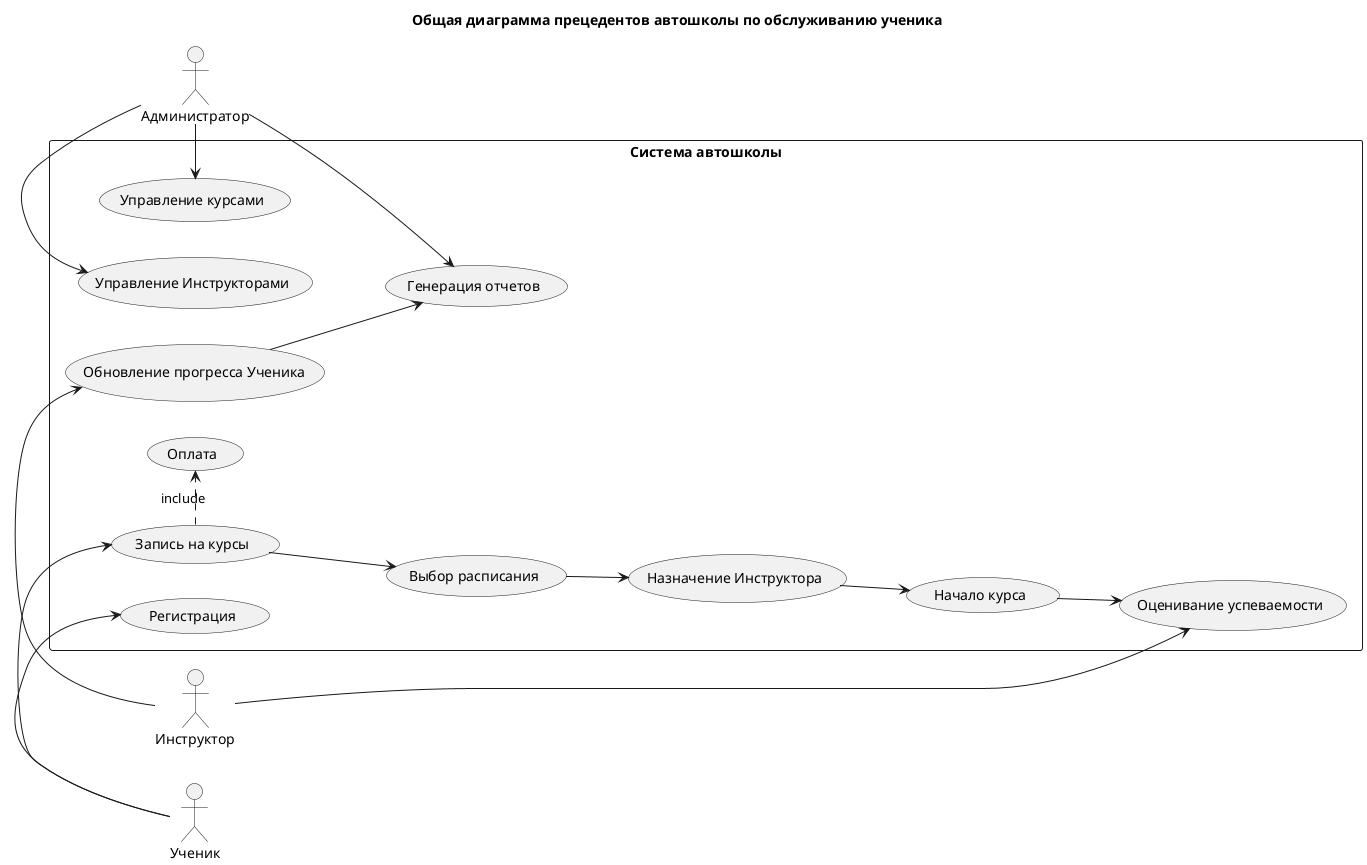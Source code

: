 @startuml "General use case diagram"
title
Общая диаграмма прецедентов автошколы по обслуживанию ученика
end title

left to right direction

actor Ученик
actor Инструктор
actor Администратор

rectangle "Система автошколы" {
  Ученик -> (Регистрация)
  Ученик -> (Запись на курсы)
  Инструктор -> (Оценивание успеваемости)
  Инструктор -> (Обновление прогресса Ученика)
  Администратор -> (Управление курсами)
  Администратор -> (Управление Инструкторами)
  Администратор -> (Генерация отчетов)
  (Запись на курсы) .> (Оплата) : include
  (Запись на курсы) --> (Выбор расписания)
  (Выбор расписания) --> (Назначение Инструктора)
  (Назначение Инструктора) --> (Начало курса)
  (Начало курса) --> (Оценивание успеваемости)
  (Обновление прогресса Ученика) --> (Генерация отчетов)
}
@enduml
